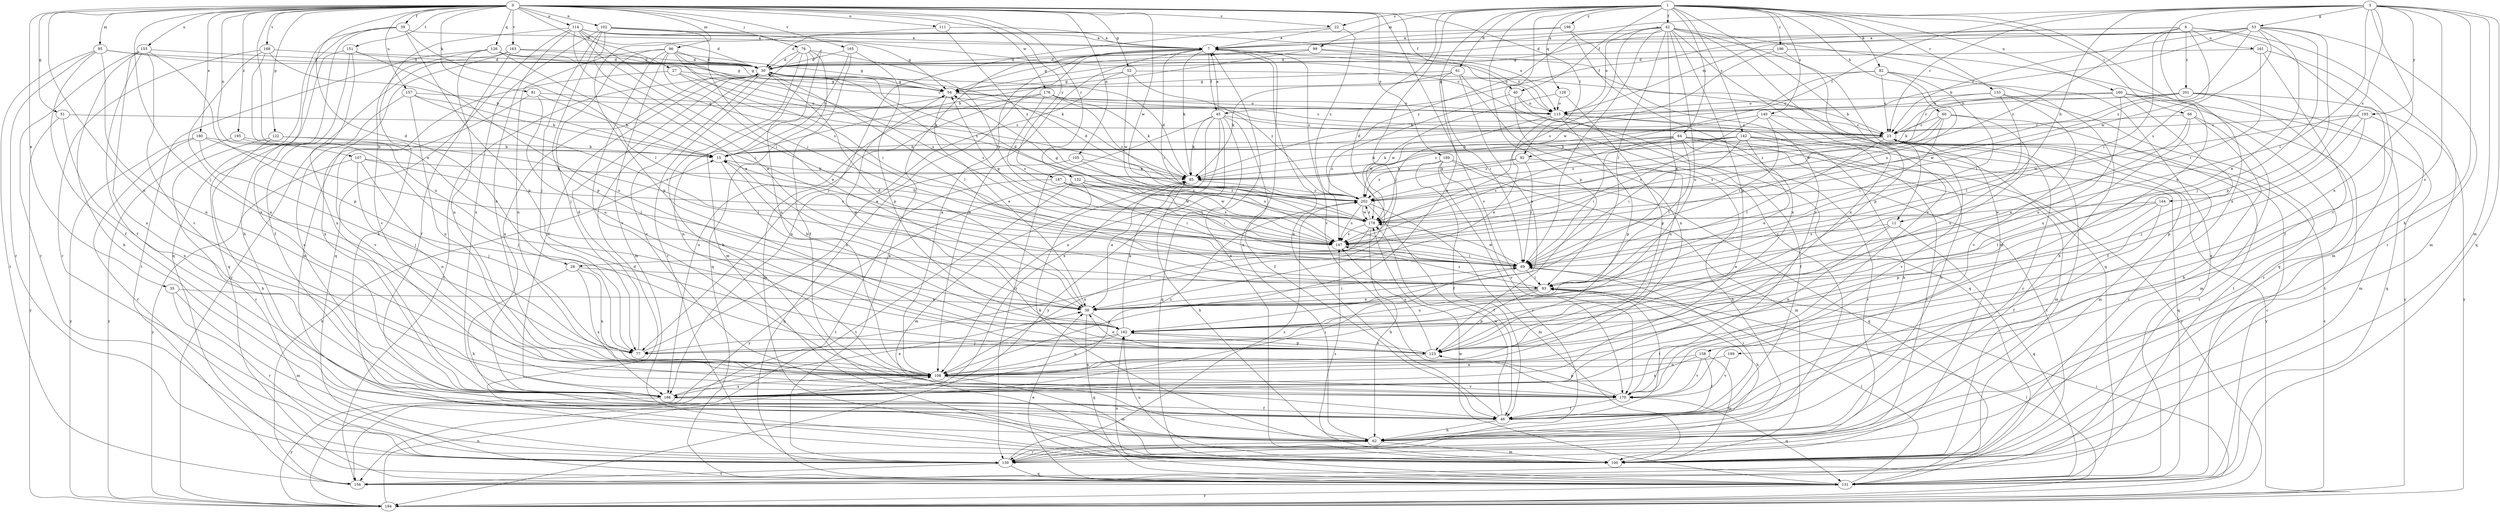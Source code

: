 strict digraph  {
0;
1;
3;
6;
7;
11;
15;
22;
23;
27;
28;
30;
35;
38;
39;
40;
42;
45;
46;
51;
52;
53;
54;
60;
61;
62;
64;
66;
69;
76;
77;
81;
82;
85;
92;
93;
95;
96;
99;
100;
102;
105;
107;
108;
111;
114;
115;
122;
123;
126;
128;
131;
132;
133;
139;
140;
142;
144;
147;
151;
154;
155;
157;
158;
160;
161;
162;
163;
165;
168;
170;
176;
178;
180;
186;
187;
189;
193;
194;
195;
196;
198;
199;
201;
202;
0 -> 22  [label=c];
0 -> 27  [label=d];
0 -> 28  [label=d];
0 -> 35  [label=e];
0 -> 38  [label=e];
0 -> 39  [label=f];
0 -> 40  [label=f];
0 -> 51  [label=g];
0 -> 52  [label=g];
0 -> 76  [label=j];
0 -> 77  [label=j];
0 -> 81  [label=k];
0 -> 92  [label=l];
0 -> 95  [label=m];
0 -> 96  [label=m];
0 -> 102  [label=n];
0 -> 105  [label=n];
0 -> 107  [label=n];
0 -> 108  [label=n];
0 -> 111  [label=o];
0 -> 114  [label=o];
0 -> 122  [label=p];
0 -> 126  [label=q];
0 -> 132  [label=r];
0 -> 151  [label=t];
0 -> 155  [label=u];
0 -> 157  [label=u];
0 -> 163  [label=v];
0 -> 165  [label=v];
0 -> 168  [label=v];
0 -> 170  [label=v];
0 -> 176  [label=w];
0 -> 178  [label=w];
0 -> 180  [label=x];
0 -> 187  [label=y];
0 -> 189  [label=y];
0 -> 195  [label=z];
1 -> 11  [label=b];
1 -> 22  [label=c];
1 -> 28  [label=d];
1 -> 40  [label=f];
1 -> 42  [label=f];
1 -> 60  [label=h];
1 -> 61  [label=h];
1 -> 64  [label=i];
1 -> 66  [label=i];
1 -> 77  [label=j];
1 -> 82  [label=k];
1 -> 99  [label=m];
1 -> 108  [label=n];
1 -> 123  [label=p];
1 -> 128  [label=q];
1 -> 133  [label=r];
1 -> 139  [label=r];
1 -> 140  [label=s];
1 -> 142  [label=s];
1 -> 158  [label=u];
1 -> 160  [label=u];
1 -> 196  [label=z];
1 -> 198  [label=z];
3 -> 7  [label=a];
3 -> 11  [label=b];
3 -> 23  [label=c];
3 -> 53  [label=g];
3 -> 62  [label=h];
3 -> 92  [label=l];
3 -> 93  [label=l];
3 -> 100  [label=m];
3 -> 108  [label=n];
3 -> 131  [label=q];
3 -> 144  [label=s];
3 -> 186  [label=x];
3 -> 193  [label=y];
3 -> 199  [label=z];
6 -> 45  [label=f];
6 -> 54  [label=g];
6 -> 69  [label=i];
6 -> 100  [label=m];
6 -> 161  [label=u];
6 -> 170  [label=v];
6 -> 178  [label=w];
6 -> 201  [label=z];
6 -> 202  [label=z];
7 -> 30  [label=d];
7 -> 45  [label=f];
7 -> 69  [label=i];
7 -> 85  [label=k];
7 -> 108  [label=n];
7 -> 115  [label=o];
7 -> 170  [label=v];
11 -> 38  [label=e];
11 -> 108  [label=n];
11 -> 131  [label=q];
11 -> 147  [label=s];
15 -> 85  [label=k];
15 -> 162  [label=u];
22 -> 7  [label=a];
22 -> 77  [label=j];
22 -> 202  [label=z];
23 -> 15  [label=b];
23 -> 93  [label=l];
23 -> 100  [label=m];
23 -> 170  [label=v];
23 -> 202  [label=z];
27 -> 54  [label=g];
27 -> 85  [label=k];
27 -> 186  [label=x];
27 -> 202  [label=z];
28 -> 62  [label=h];
28 -> 93  [label=l];
28 -> 108  [label=n];
28 -> 186  [label=x];
30 -> 54  [label=g];
30 -> 93  [label=l];
30 -> 147  [label=s];
30 -> 154  [label=t];
30 -> 170  [label=v];
30 -> 186  [label=x];
35 -> 38  [label=e];
35 -> 100  [label=m];
35 -> 139  [label=r];
38 -> 15  [label=b];
38 -> 30  [label=d];
38 -> 69  [label=i];
38 -> 131  [label=q];
38 -> 162  [label=u];
39 -> 7  [label=a];
39 -> 62  [label=h];
39 -> 93  [label=l];
39 -> 123  [label=p];
39 -> 131  [label=q];
39 -> 186  [label=x];
40 -> 108  [label=n];
40 -> 115  [label=o];
40 -> 131  [label=q];
40 -> 147  [label=s];
42 -> 7  [label=a];
42 -> 38  [label=e];
42 -> 69  [label=i];
42 -> 93  [label=l];
42 -> 100  [label=m];
42 -> 115  [label=o];
42 -> 123  [label=p];
42 -> 131  [label=q];
42 -> 147  [label=s];
42 -> 162  [label=u];
42 -> 170  [label=v];
42 -> 186  [label=x];
42 -> 202  [label=z];
45 -> 7  [label=a];
45 -> 23  [label=c];
45 -> 46  [label=f];
45 -> 85  [label=k];
45 -> 108  [label=n];
45 -> 131  [label=q];
45 -> 139  [label=r];
45 -> 186  [label=x];
45 -> 194  [label=y];
46 -> 7  [label=a];
46 -> 62  [label=h];
46 -> 69  [label=i];
46 -> 93  [label=l];
46 -> 178  [label=w];
51 -> 23  [label=c];
51 -> 186  [label=x];
51 -> 194  [label=y];
52 -> 23  [label=c];
52 -> 54  [label=g];
52 -> 178  [label=w];
52 -> 186  [label=x];
52 -> 202  [label=z];
53 -> 7  [label=a];
53 -> 15  [label=b];
53 -> 23  [label=c];
53 -> 30  [label=d];
53 -> 38  [label=e];
53 -> 77  [label=j];
53 -> 115  [label=o];
53 -> 123  [label=p];
53 -> 139  [label=r];
53 -> 147  [label=s];
53 -> 202  [label=z];
54 -> 23  [label=c];
54 -> 38  [label=e];
54 -> 108  [label=n];
54 -> 115  [label=o];
60 -> 23  [label=c];
60 -> 69  [label=i];
60 -> 147  [label=s];
60 -> 154  [label=t];
60 -> 162  [label=u];
60 -> 202  [label=z];
61 -> 54  [label=g];
61 -> 69  [label=i];
61 -> 85  [label=k];
61 -> 108  [label=n];
61 -> 162  [label=u];
62 -> 7  [label=a];
62 -> 23  [label=c];
62 -> 85  [label=k];
62 -> 100  [label=m];
62 -> 139  [label=r];
64 -> 15  [label=b];
64 -> 69  [label=i];
64 -> 85  [label=k];
64 -> 93  [label=l];
64 -> 100  [label=m];
64 -> 139  [label=r];
64 -> 147  [label=s];
64 -> 154  [label=t];
64 -> 194  [label=y];
66 -> 23  [label=c];
66 -> 38  [label=e];
66 -> 62  [label=h];
66 -> 100  [label=m];
66 -> 162  [label=u];
69 -> 93  [label=l];
69 -> 178  [label=w];
76 -> 30  [label=d];
76 -> 62  [label=h];
76 -> 100  [label=m];
76 -> 108  [label=n];
76 -> 131  [label=q];
76 -> 139  [label=r];
76 -> 147  [label=s];
77 -> 7  [label=a];
77 -> 30  [label=d];
81 -> 15  [label=b];
81 -> 115  [label=o];
81 -> 162  [label=u];
81 -> 170  [label=v];
82 -> 23  [label=c];
82 -> 54  [label=g];
82 -> 62  [label=h];
82 -> 69  [label=i];
82 -> 85  [label=k];
82 -> 147  [label=s];
85 -> 30  [label=d];
85 -> 38  [label=e];
85 -> 62  [label=h];
85 -> 202  [label=z];
92 -> 62  [label=h];
92 -> 69  [label=i];
92 -> 85  [label=k];
92 -> 202  [label=z];
93 -> 38  [label=e];
93 -> 62  [label=h];
93 -> 123  [label=p];
93 -> 147  [label=s];
93 -> 162  [label=u];
95 -> 30  [label=d];
95 -> 46  [label=f];
95 -> 54  [label=g];
95 -> 108  [label=n];
95 -> 139  [label=r];
95 -> 154  [label=t];
96 -> 30  [label=d];
96 -> 38  [label=e];
96 -> 54  [label=g];
96 -> 69  [label=i];
96 -> 77  [label=j];
96 -> 100  [label=m];
96 -> 108  [label=n];
96 -> 147  [label=s];
96 -> 170  [label=v];
99 -> 15  [label=b];
99 -> 30  [label=d];
99 -> 54  [label=g];
99 -> 115  [label=o];
99 -> 131  [label=q];
100 -> 7  [label=a];
100 -> 23  [label=c];
100 -> 30  [label=d];
100 -> 147  [label=s];
100 -> 162  [label=u];
102 -> 7  [label=a];
102 -> 38  [label=e];
102 -> 69  [label=i];
102 -> 77  [label=j];
102 -> 115  [label=o];
102 -> 123  [label=p];
102 -> 186  [label=x];
105 -> 85  [label=k];
105 -> 131  [label=q];
105 -> 147  [label=s];
107 -> 77  [label=j];
107 -> 85  [label=k];
107 -> 108  [label=n];
107 -> 147  [label=s];
107 -> 194  [label=y];
108 -> 7  [label=a];
108 -> 100  [label=m];
108 -> 170  [label=v];
108 -> 186  [label=x];
111 -> 7  [label=a];
111 -> 123  [label=p];
111 -> 202  [label=z];
114 -> 7  [label=a];
114 -> 23  [label=c];
114 -> 30  [label=d];
114 -> 38  [label=e];
114 -> 54  [label=g];
114 -> 62  [label=h];
114 -> 69  [label=i];
114 -> 108  [label=n];
114 -> 131  [label=q];
114 -> 147  [label=s];
115 -> 23  [label=c];
115 -> 38  [label=e];
115 -> 46  [label=f];
115 -> 62  [label=h];
115 -> 123  [label=p];
115 -> 178  [label=w];
122 -> 15  [label=b];
122 -> 62  [label=h];
122 -> 93  [label=l];
122 -> 139  [label=r];
123 -> 38  [label=e];
123 -> 108  [label=n];
123 -> 147  [label=s];
123 -> 162  [label=u];
126 -> 23  [label=c];
126 -> 30  [label=d];
126 -> 69  [label=i];
126 -> 85  [label=k];
126 -> 108  [label=n];
126 -> 154  [label=t];
126 -> 170  [label=v];
128 -> 115  [label=o];
128 -> 123  [label=p];
128 -> 178  [label=w];
131 -> 23  [label=c];
131 -> 38  [label=e];
131 -> 93  [label=l];
131 -> 162  [label=u];
131 -> 178  [label=w];
131 -> 194  [label=y];
132 -> 69  [label=i];
132 -> 100  [label=m];
132 -> 147  [label=s];
132 -> 154  [label=t];
132 -> 178  [label=w];
132 -> 194  [label=y];
132 -> 202  [label=z];
133 -> 93  [label=l];
133 -> 115  [label=o];
133 -> 154  [label=t];
133 -> 170  [label=v];
133 -> 178  [label=w];
139 -> 7  [label=a];
139 -> 23  [label=c];
139 -> 131  [label=q];
139 -> 154  [label=t];
139 -> 202  [label=z];
140 -> 23  [label=c];
140 -> 62  [label=h];
140 -> 69  [label=i];
140 -> 147  [label=s];
140 -> 202  [label=z];
142 -> 15  [label=b];
142 -> 38  [label=e];
142 -> 69  [label=i];
142 -> 85  [label=k];
142 -> 131  [label=q];
142 -> 139  [label=r];
142 -> 194  [label=y];
142 -> 202  [label=z];
144 -> 46  [label=f];
144 -> 93  [label=l];
144 -> 123  [label=p];
144 -> 178  [label=w];
147 -> 54  [label=g];
147 -> 69  [label=i];
151 -> 30  [label=d];
151 -> 46  [label=f];
151 -> 131  [label=q];
151 -> 162  [label=u];
151 -> 186  [label=x];
154 -> 15  [label=b];
155 -> 30  [label=d];
155 -> 46  [label=f];
155 -> 62  [label=h];
155 -> 123  [label=p];
155 -> 139  [label=r];
155 -> 170  [label=v];
155 -> 186  [label=x];
157 -> 15  [label=b];
157 -> 69  [label=i];
157 -> 108  [label=n];
157 -> 115  [label=o];
157 -> 186  [label=x];
158 -> 46  [label=f];
158 -> 100  [label=m];
158 -> 108  [label=n];
158 -> 170  [label=v];
158 -> 186  [label=x];
160 -> 23  [label=c];
160 -> 46  [label=f];
160 -> 115  [label=o];
160 -> 154  [label=t];
160 -> 162  [label=u];
160 -> 194  [label=y];
161 -> 30  [label=d];
161 -> 46  [label=f];
161 -> 69  [label=i];
161 -> 100  [label=m];
162 -> 54  [label=g];
162 -> 77  [label=j];
162 -> 85  [label=k];
162 -> 108  [label=n];
162 -> 123  [label=p];
163 -> 30  [label=d];
163 -> 46  [label=f];
163 -> 54  [label=g];
163 -> 100  [label=m];
163 -> 194  [label=y];
165 -> 15  [label=b];
165 -> 30  [label=d];
165 -> 46  [label=f];
165 -> 123  [label=p];
168 -> 15  [label=b];
168 -> 30  [label=d];
168 -> 108  [label=n];
168 -> 139  [label=r];
168 -> 162  [label=u];
170 -> 46  [label=f];
170 -> 123  [label=p];
170 -> 131  [label=q];
176 -> 85  [label=k];
176 -> 100  [label=m];
176 -> 115  [label=o];
176 -> 147  [label=s];
176 -> 186  [label=x];
176 -> 202  [label=z];
178 -> 15  [label=b];
178 -> 30  [label=d];
178 -> 54  [label=g];
178 -> 62  [label=h];
178 -> 108  [label=n];
178 -> 147  [label=s];
178 -> 202  [label=z];
180 -> 15  [label=b];
180 -> 77  [label=j];
180 -> 93  [label=l];
180 -> 139  [label=r];
180 -> 194  [label=y];
186 -> 30  [label=d];
186 -> 38  [label=e];
186 -> 46  [label=f];
186 -> 69  [label=i];
186 -> 194  [label=y];
186 -> 202  [label=z];
187 -> 69  [label=i];
187 -> 147  [label=s];
187 -> 154  [label=t];
187 -> 178  [label=w];
187 -> 202  [label=z];
189 -> 46  [label=f];
189 -> 85  [label=k];
189 -> 100  [label=m];
189 -> 131  [label=q];
189 -> 139  [label=r];
189 -> 170  [label=v];
193 -> 23  [label=c];
193 -> 77  [label=j];
193 -> 100  [label=m];
193 -> 123  [label=p];
193 -> 178  [label=w];
194 -> 23  [label=c];
194 -> 69  [label=i];
194 -> 93  [label=l];
194 -> 108  [label=n];
195 -> 15  [label=b];
195 -> 77  [label=j];
195 -> 194  [label=y];
196 -> 30  [label=d];
196 -> 123  [label=p];
196 -> 131  [label=q];
196 -> 178  [label=w];
198 -> 7  [label=a];
198 -> 30  [label=d];
198 -> 170  [label=v];
198 -> 186  [label=x];
199 -> 108  [label=n];
199 -> 170  [label=v];
201 -> 85  [label=k];
201 -> 115  [label=o];
201 -> 131  [label=q];
201 -> 139  [label=r];
201 -> 178  [label=w];
201 -> 194  [label=y];
202 -> 30  [label=d];
202 -> 46  [label=f];
202 -> 100  [label=m];
202 -> 147  [label=s];
202 -> 178  [label=w];
}
